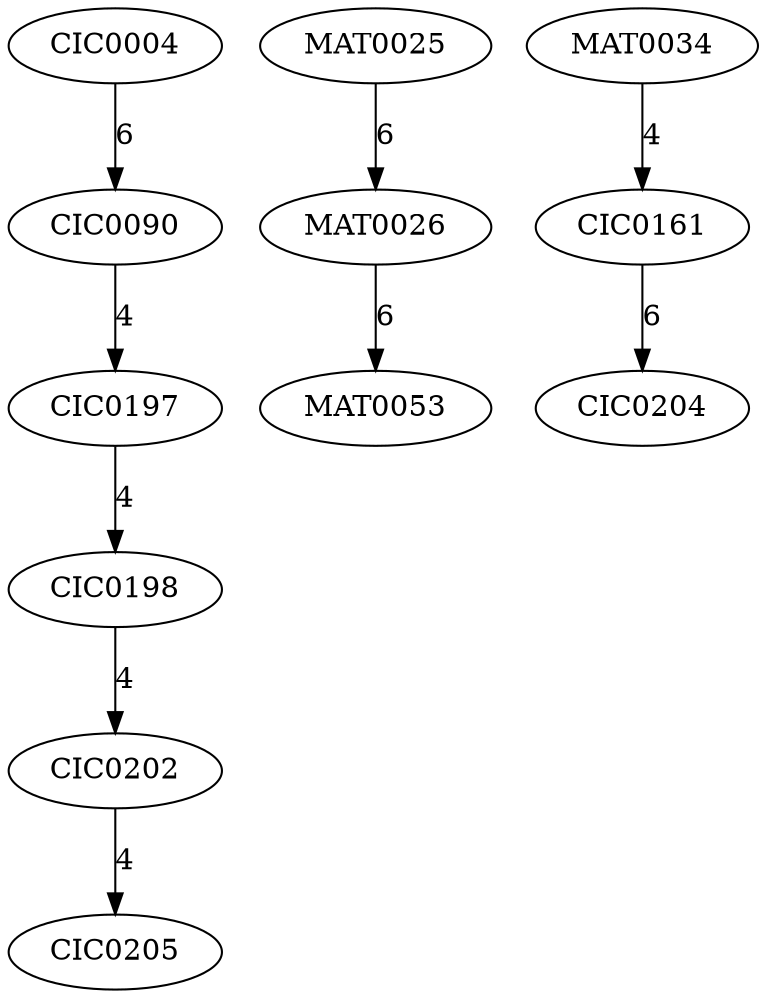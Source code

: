 digraph Cr {
    CIC0004 -> CIC0090[label="6",weight="6"];
    CIC0090 -> CIC0197[label="4",weight="4"];
    CIC0197 -> CIC0198[label="4",weight="4"];
    CIC0198 -> CIC0202[label="4",weight="4"];
    CIC0202 -> CIC0205[label="4",weight="4"];
    MAT0025 -> MAT0026[label="6",weight="6"];
    MAT0026 -> MAT0053[label="6",weight="6"];
    MAT0034 -> CIC0161[label="4",weight="4"];
    CIC0161 -> CIC0204[label="6",weight="6"];
}